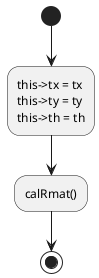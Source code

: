 @startuml

/'
    input1: double tx
    input2: double ty
    input3: double th
'/

(*) -->  "this->tx = tx\nthis->ty = ty\nthis->th = th"
--> "calRmat()"
--> (*)

@enduml